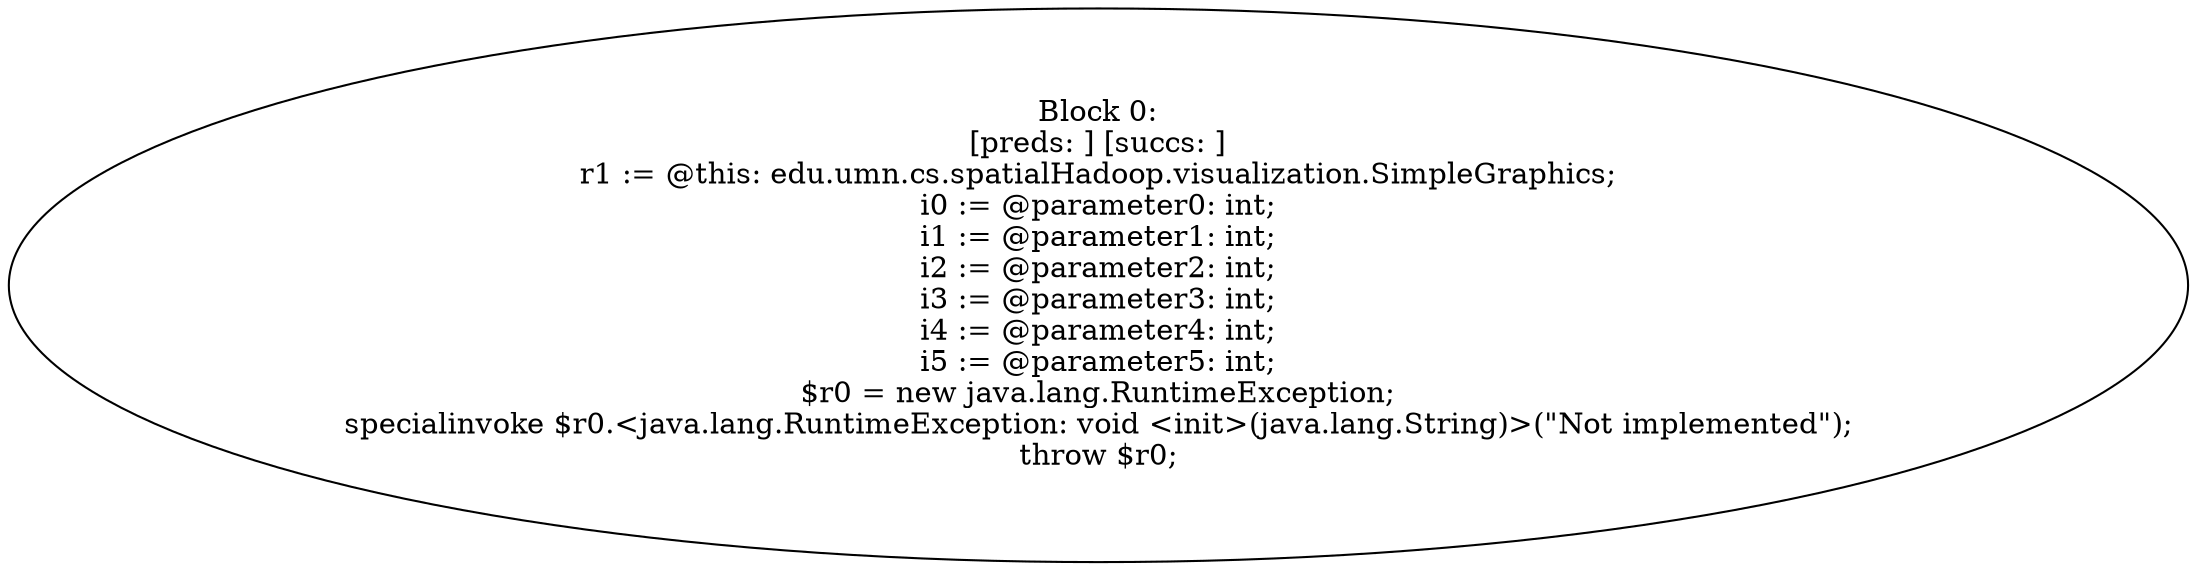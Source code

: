digraph "unitGraph" {
    "Block 0:
[preds: ] [succs: ]
r1 := @this: edu.umn.cs.spatialHadoop.visualization.SimpleGraphics;
i0 := @parameter0: int;
i1 := @parameter1: int;
i2 := @parameter2: int;
i3 := @parameter3: int;
i4 := @parameter4: int;
i5 := @parameter5: int;
$r0 = new java.lang.RuntimeException;
specialinvoke $r0.<java.lang.RuntimeException: void <init>(java.lang.String)>(\"Not implemented\");
throw $r0;
"
}
